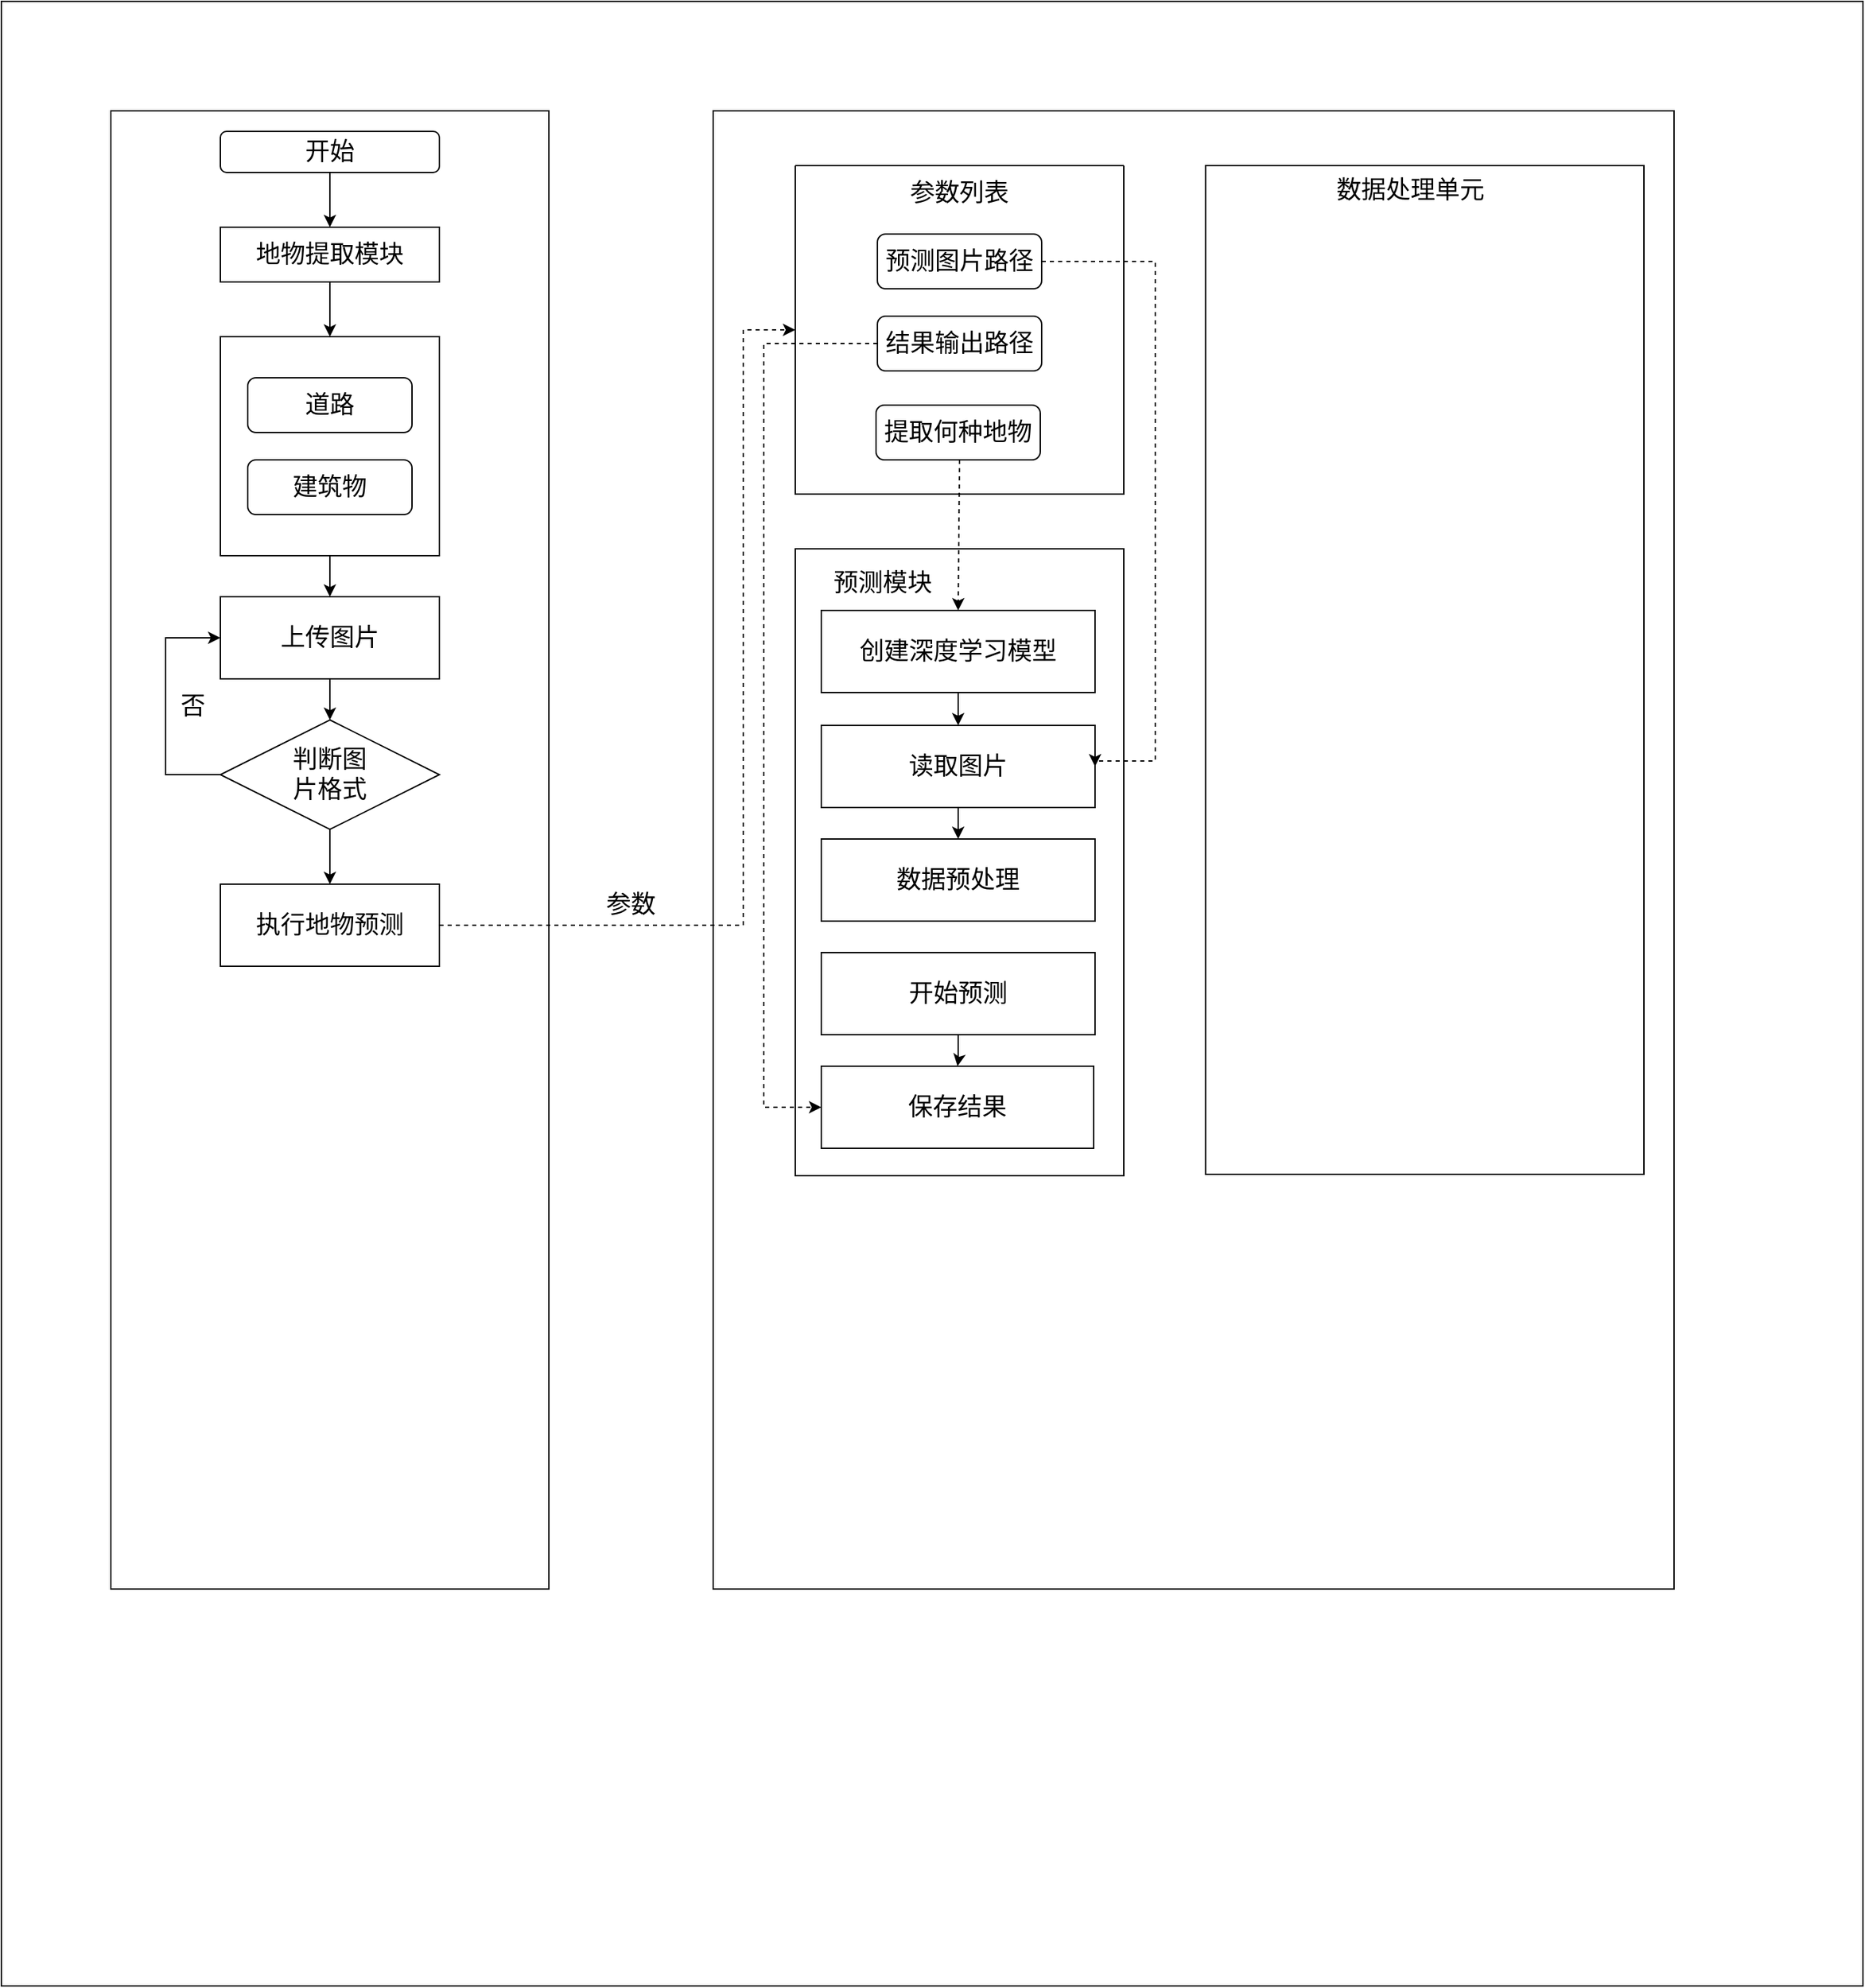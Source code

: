 <mxfile version="14.9.8" type="github">
  <diagram id="6-BAD-gwgn_3kW2ObFdZ" name="Page-1">
    <mxGraphModel dx="2595" dy="1228" grid="1" gridSize="10" guides="1" tooltips="1" connect="1" arrows="1" fold="1" page="1" pageScale="1" pageWidth="1169" pageHeight="827" background="#ffffff" math="0" shadow="0">
      <root>
        <mxCell id="0" />
        <mxCell id="1" parent="0" />
        <mxCell id="iankHsI5JTnCmlIuYej3-1" value="" style="rounded=0;whiteSpace=wrap;html=1;strokeColor=#000000;fillColor=none;gradientColor=#ffffff;gradientDirection=north;" vertex="1" parent="1">
          <mxGeometry width="1360" height="1450" as="geometry" />
        </mxCell>
        <mxCell id="rNObOVmtCFIQCvwkpGzT-16" value="" style="rounded=0;whiteSpace=wrap;html=1;gradientColor=#ffffff;gradientDirection=north;fillColor=none;" parent="1" vertex="1">
          <mxGeometry x="80" y="80" width="320" height="1080" as="geometry" />
        </mxCell>
        <mxCell id="rNObOVmtCFIQCvwkpGzT-3" value="" style="edgeStyle=none;rounded=0;orthogonalLoop=1;jettySize=auto;html=1;" parent="1" source="rNObOVmtCFIQCvwkpGzT-1" target="rNObOVmtCFIQCvwkpGzT-2" edge="1">
          <mxGeometry relative="1" as="geometry" />
        </mxCell>
        <mxCell id="rNObOVmtCFIQCvwkpGzT-1" value="&lt;font style=&quot;font-size: 18px&quot;&gt;开始&lt;/font&gt;" style="rounded=1;whiteSpace=wrap;html=1;" parent="1" vertex="1">
          <mxGeometry x="160" y="95" width="160" height="30" as="geometry" />
        </mxCell>
        <mxCell id="rNObOVmtCFIQCvwkpGzT-7" value="" style="edgeStyle=none;rounded=0;orthogonalLoop=1;jettySize=auto;html=1;entryX=0.5;entryY=0;entryDx=0;entryDy=0;" parent="1" source="rNObOVmtCFIQCvwkpGzT-2" target="rNObOVmtCFIQCvwkpGzT-4" edge="1">
          <mxGeometry relative="1" as="geometry" />
        </mxCell>
        <mxCell id="rNObOVmtCFIQCvwkpGzT-2" value="&lt;font style=&quot;font-size: 18px&quot;&gt;地物提取模块&lt;/font&gt;" style="rounded=0;whiteSpace=wrap;html=1;" parent="1" vertex="1">
          <mxGeometry x="160" y="165" width="160" height="40" as="geometry" />
        </mxCell>
        <mxCell id="rNObOVmtCFIQCvwkpGzT-9" value="" style="edgeStyle=none;rounded=0;orthogonalLoop=1;jettySize=auto;html=1;" parent="1" source="rNObOVmtCFIQCvwkpGzT-4" target="rNObOVmtCFIQCvwkpGzT-8" edge="1">
          <mxGeometry relative="1" as="geometry" />
        </mxCell>
        <mxCell id="rNObOVmtCFIQCvwkpGzT-4" value="" style="whiteSpace=wrap;html=1;aspect=fixed;" parent="1" vertex="1">
          <mxGeometry x="160" y="245" width="160" height="160" as="geometry" />
        </mxCell>
        <mxCell id="rNObOVmtCFIQCvwkpGzT-5" value="&lt;font style=&quot;font-size: 18px&quot;&gt;道路&lt;/font&gt;" style="rounded=1;whiteSpace=wrap;html=1;" parent="1" vertex="1">
          <mxGeometry x="180" y="275" width="120" height="40" as="geometry" />
        </mxCell>
        <mxCell id="rNObOVmtCFIQCvwkpGzT-6" value="&lt;font style=&quot;font-size: 18px&quot;&gt;建筑物&lt;/font&gt;" style="rounded=1;whiteSpace=wrap;html=1;" parent="1" vertex="1">
          <mxGeometry x="180" y="335" width="120" height="40" as="geometry" />
        </mxCell>
        <mxCell id="rNObOVmtCFIQCvwkpGzT-11" value="" style="edgeStyle=none;rounded=0;orthogonalLoop=1;jettySize=auto;html=1;" parent="1" source="rNObOVmtCFIQCvwkpGzT-8" target="rNObOVmtCFIQCvwkpGzT-10" edge="1">
          <mxGeometry relative="1" as="geometry" />
        </mxCell>
        <mxCell id="rNObOVmtCFIQCvwkpGzT-8" value="&lt;font style=&quot;font-size: 18px&quot;&gt;上传图片&lt;/font&gt;" style="whiteSpace=wrap;html=1;" parent="1" vertex="1">
          <mxGeometry x="160" y="435" width="160" height="60" as="geometry" />
        </mxCell>
        <mxCell id="rNObOVmtCFIQCvwkpGzT-17" value="" style="rounded=0;whiteSpace=wrap;html=1;gradientColor=#ffffff;fillColor=none;" parent="1" vertex="1">
          <mxGeometry x="520" y="80" width="702" height="1080" as="geometry" />
        </mxCell>
        <mxCell id="rNObOVmtCFIQCvwkpGzT-12" style="edgeStyle=orthogonalEdgeStyle;rounded=0;orthogonalLoop=1;jettySize=auto;html=1;exitX=0;exitY=0.5;exitDx=0;exitDy=0;entryX=0;entryY=0.5;entryDx=0;entryDy=0;" parent="1" source="rNObOVmtCFIQCvwkpGzT-10" target="rNObOVmtCFIQCvwkpGzT-8" edge="1">
          <mxGeometry relative="1" as="geometry">
            <Array as="points">
              <mxPoint x="120" y="565" />
              <mxPoint x="120" y="465" />
            </Array>
          </mxGeometry>
        </mxCell>
        <mxCell id="rNObOVmtCFIQCvwkpGzT-15" value="" style="edgeStyle=orthogonalEdgeStyle;rounded=0;orthogonalLoop=1;jettySize=auto;html=1;" parent="1" source="rNObOVmtCFIQCvwkpGzT-10" target="rNObOVmtCFIQCvwkpGzT-14" edge="1">
          <mxGeometry relative="1" as="geometry" />
        </mxCell>
        <mxCell id="rNObOVmtCFIQCvwkpGzT-10" value="&lt;font style=&quot;font-size: 18px&quot;&gt;判断图&lt;br&gt;片格式&lt;/font&gt;" style="rhombus;whiteSpace=wrap;html=1;" parent="1" vertex="1">
          <mxGeometry x="160" y="525" width="160" height="80" as="geometry" />
        </mxCell>
        <mxCell id="rNObOVmtCFIQCvwkpGzT-13" value="&lt;font style=&quot;font-size: 18px&quot;&gt;否&lt;/font&gt;" style="text;html=1;strokeColor=none;fillColor=none;align=center;verticalAlign=middle;whiteSpace=wrap;rounded=0;" parent="1" vertex="1">
          <mxGeometry x="120" y="505" width="40" height="20" as="geometry" />
        </mxCell>
        <mxCell id="rNObOVmtCFIQCvwkpGzT-14" value="&lt;font style=&quot;font-size: 18px&quot;&gt;执行地物预测&lt;/font&gt;" style="whiteSpace=wrap;html=1;" parent="1" vertex="1">
          <mxGeometry x="160" y="645" width="160" height="60" as="geometry" />
        </mxCell>
        <mxCell id="rNObOVmtCFIQCvwkpGzT-19" value="" style="swimlane;startSize=0;gradientColor=#ffffff;" parent="1" vertex="1">
          <mxGeometry x="580" y="120" width="240" height="240" as="geometry">
            <mxRectangle x="520" y="95" width="50" height="40" as="alternateBounds" />
          </mxGeometry>
        </mxCell>
        <mxCell id="rNObOVmtCFIQCvwkpGzT-20" value="&lt;font style=&quot;font-size: 18px&quot;&gt;预测图片路径&lt;/font&gt;" style="rounded=1;whiteSpace=wrap;html=1;gradientColor=#ffffff;" parent="rNObOVmtCFIQCvwkpGzT-19" vertex="1">
          <mxGeometry x="60" y="50" width="120" height="40" as="geometry" />
        </mxCell>
        <mxCell id="rNObOVmtCFIQCvwkpGzT-21" value="&lt;font style=&quot;font-size: 18px&quot;&gt;结果输出路径&lt;/font&gt;" style="rounded=1;whiteSpace=wrap;html=1;gradientColor=#ffffff;" parent="rNObOVmtCFIQCvwkpGzT-19" vertex="1">
          <mxGeometry x="60" y="110" width="120" height="40" as="geometry" />
        </mxCell>
        <mxCell id="rNObOVmtCFIQCvwkpGzT-38" value="&lt;font style=&quot;font-size: 18px&quot;&gt;参数列表&lt;/font&gt;" style="text;html=1;strokeColor=none;align=center;verticalAlign=middle;whiteSpace=wrap;rounded=0;fillColor=#ffffff;" parent="rNObOVmtCFIQCvwkpGzT-19" vertex="1">
          <mxGeometry x="75" y="10" width="90" height="20" as="geometry" />
        </mxCell>
        <mxCell id="rNObOVmtCFIQCvwkpGzT-23" style="edgeStyle=orthogonalEdgeStyle;rounded=0;orthogonalLoop=1;jettySize=auto;html=1;entryX=0;entryY=0.5;entryDx=0;entryDy=0;dashed=1;" parent="1" target="rNObOVmtCFIQCvwkpGzT-19" edge="1">
          <mxGeometry relative="1" as="geometry">
            <mxPoint x="320" y="675" as="sourcePoint" />
            <mxPoint x="440" y="400" as="targetPoint" />
            <Array as="points">
              <mxPoint x="542" y="675" />
              <mxPoint x="542" y="240" />
            </Array>
          </mxGeometry>
        </mxCell>
        <mxCell id="rNObOVmtCFIQCvwkpGzT-24" value="&lt;font style=&quot;font-size: 18px&quot;&gt;参数&lt;/font&gt;" style="text;html=1;strokeColor=none;fillColor=none;align=center;verticalAlign=middle;whiteSpace=wrap;rounded=0;" parent="1" vertex="1">
          <mxGeometry x="440" y="650" width="40" height="20" as="geometry" />
        </mxCell>
        <mxCell id="rNObOVmtCFIQCvwkpGzT-39" value="" style="rounded=0;whiteSpace=wrap;html=1;strokeColor=#000000;fillColor=none;gradientColor=#ffffff;" parent="1" vertex="1">
          <mxGeometry x="580" y="400" width="240" height="458" as="geometry" />
        </mxCell>
        <mxCell id="rNObOVmtCFIQCvwkpGzT-22" value="&lt;span style=&quot;font-size: 18px&quot;&gt;提取何种地物&lt;/span&gt;" style="rounded=1;whiteSpace=wrap;html=1;gradientColor=#ffffff;" parent="1" vertex="1">
          <mxGeometry x="639" y="295" width="120" height="40" as="geometry" />
        </mxCell>
        <mxCell id="rNObOVmtCFIQCvwkpGzT-41" value="" style="edgeStyle=orthogonalEdgeStyle;rounded=0;orthogonalLoop=1;jettySize=auto;html=1;strokeColor=#000000;" parent="1" source="rNObOVmtCFIQCvwkpGzT-31" target="rNObOVmtCFIQCvwkpGzT-36" edge="1">
          <mxGeometry relative="1" as="geometry" />
        </mxCell>
        <mxCell id="rNObOVmtCFIQCvwkpGzT-31" value="&lt;font style=&quot;font-size: 18px&quot;&gt;创建深度学习模型&lt;/font&gt;" style="rounded=0;whiteSpace=wrap;html=1;fillColor=none;gradientColor=#ffffff;" parent="1" vertex="1">
          <mxGeometry x="599" y="445" width="200" height="60" as="geometry" />
        </mxCell>
        <mxCell id="rNObOVmtCFIQCvwkpGzT-32" value="" style="endArrow=classic;html=1;entryX=0.5;entryY=0;entryDx=0;entryDy=0;dashed=1;" parent="1" target="rNObOVmtCFIQCvwkpGzT-31" edge="1">
          <mxGeometry width="50" height="50" relative="1" as="geometry">
            <mxPoint x="700" y="335" as="sourcePoint" />
            <mxPoint x="699" y="395" as="targetPoint" />
          </mxGeometry>
        </mxCell>
        <mxCell id="rNObOVmtCFIQCvwkpGzT-48" value="" style="edgeStyle=orthogonalEdgeStyle;rounded=0;orthogonalLoop=1;jettySize=auto;html=1;strokeColor=#000000;" parent="1" source="rNObOVmtCFIQCvwkpGzT-36" target="rNObOVmtCFIQCvwkpGzT-47" edge="1">
          <mxGeometry relative="1" as="geometry" />
        </mxCell>
        <mxCell id="rNObOVmtCFIQCvwkpGzT-36" value="&lt;span style=&quot;font-size: 18px&quot;&gt;读取图片&lt;/span&gt;" style="rounded=0;whiteSpace=wrap;html=1;fillColor=none;gradientColor=#ffffff;" parent="1" vertex="1">
          <mxGeometry x="599" y="529" width="200" height="60" as="geometry" />
        </mxCell>
        <mxCell id="rNObOVmtCFIQCvwkpGzT-40" value="&lt;font style=&quot;font-size: 18px&quot;&gt;预测模块&lt;/font&gt;" style="text;html=1;strokeColor=none;align=center;verticalAlign=middle;whiteSpace=wrap;rounded=0;fillColor=#ffffff;" parent="1" vertex="1">
          <mxGeometry x="599" y="415" width="90" height="20" as="geometry" />
        </mxCell>
        <mxCell id="rNObOVmtCFIQCvwkpGzT-46" style="edgeStyle=orthogonalEdgeStyle;rounded=0;orthogonalLoop=1;jettySize=auto;html=1;entryX=1;entryY=0.5;entryDx=0;entryDy=0;dashed=1;exitX=1;exitY=0.5;exitDx=0;exitDy=0;" parent="1" source="rNObOVmtCFIQCvwkpGzT-20" target="rNObOVmtCFIQCvwkpGzT-36" edge="1">
          <mxGeometry relative="1" as="geometry">
            <mxPoint x="747" y="613" as="sourcePoint" />
            <mxPoint x="1007" y="178" as="targetPoint" />
            <Array as="points">
              <mxPoint x="843" y="190" />
              <mxPoint x="843" y="555" />
            </Array>
          </mxGeometry>
        </mxCell>
        <mxCell id="rNObOVmtCFIQCvwkpGzT-47" value="&lt;font style=&quot;font-size: 18px&quot;&gt;数据预处理&lt;/font&gt;" style="rounded=0;whiteSpace=wrap;html=1;fillColor=none;gradientColor=#ffffff;" parent="1" vertex="1">
          <mxGeometry x="599" y="612" width="200" height="60" as="geometry" />
        </mxCell>
        <mxCell id="rNObOVmtCFIQCvwkpGzT-53" value="" style="edgeStyle=orthogonalEdgeStyle;rounded=0;orthogonalLoop=1;jettySize=auto;html=1;strokeColor=#000000;" parent="1" source="rNObOVmtCFIQCvwkpGzT-49" target="rNObOVmtCFIQCvwkpGzT-52" edge="1">
          <mxGeometry relative="1" as="geometry" />
        </mxCell>
        <mxCell id="rNObOVmtCFIQCvwkpGzT-49" value="&lt;span style=&quot;font-size: 18px&quot;&gt;开始预测&lt;/span&gt;" style="rounded=0;whiteSpace=wrap;html=1;fillColor=none;gradientColor=#ffffff;" parent="1" vertex="1">
          <mxGeometry x="599" y="695" width="200" height="60" as="geometry" />
        </mxCell>
        <mxCell id="rNObOVmtCFIQCvwkpGzT-52" value="&lt;font style=&quot;font-size: 18px&quot;&gt;保存结果&lt;/font&gt;" style="whiteSpace=wrap;html=1;rounded=0;fillColor=none;gradientColor=#ffffff;" parent="1" vertex="1">
          <mxGeometry x="599" y="778" width="199" height="60" as="geometry" />
        </mxCell>
        <mxCell id="rNObOVmtCFIQCvwkpGzT-54" style="edgeStyle=orthogonalEdgeStyle;rounded=0;orthogonalLoop=1;jettySize=auto;html=1;entryX=0;entryY=0.5;entryDx=0;entryDy=0;dashed=1;exitX=0;exitY=0.5;exitDx=0;exitDy=0;" parent="1" source="rNObOVmtCFIQCvwkpGzT-21" target="rNObOVmtCFIQCvwkpGzT-52" edge="1">
          <mxGeometry relative="1" as="geometry">
            <mxPoint x="330" y="685.0" as="sourcePoint" />
            <mxPoint x="590" y="250" as="targetPoint" />
            <Array as="points">
              <mxPoint x="557" y="250" />
              <mxPoint x="557" y="808" />
            </Array>
          </mxGeometry>
        </mxCell>
        <mxCell id="rNObOVmtCFIQCvwkpGzT-55" value="" style="rounded=0;whiteSpace=wrap;html=1;strokeColor=#000000;fillColor=none;gradientColor=#ffffff;" parent="1" vertex="1">
          <mxGeometry x="879.75" y="120" width="320.25" height="737" as="geometry" />
        </mxCell>
        <mxCell id="rNObOVmtCFIQCvwkpGzT-56" value="&lt;font style=&quot;font-size: 18px&quot;&gt;数据处理单元&lt;/font&gt;" style="text;html=1;strokeColor=none;align=center;verticalAlign=middle;whiteSpace=wrap;rounded=0;fillColor=#ffffff;" parent="1" vertex="1">
          <mxGeometry x="972" y="128" width="114.5" height="20" as="geometry" />
        </mxCell>
      </root>
    </mxGraphModel>
  </diagram>
</mxfile>
